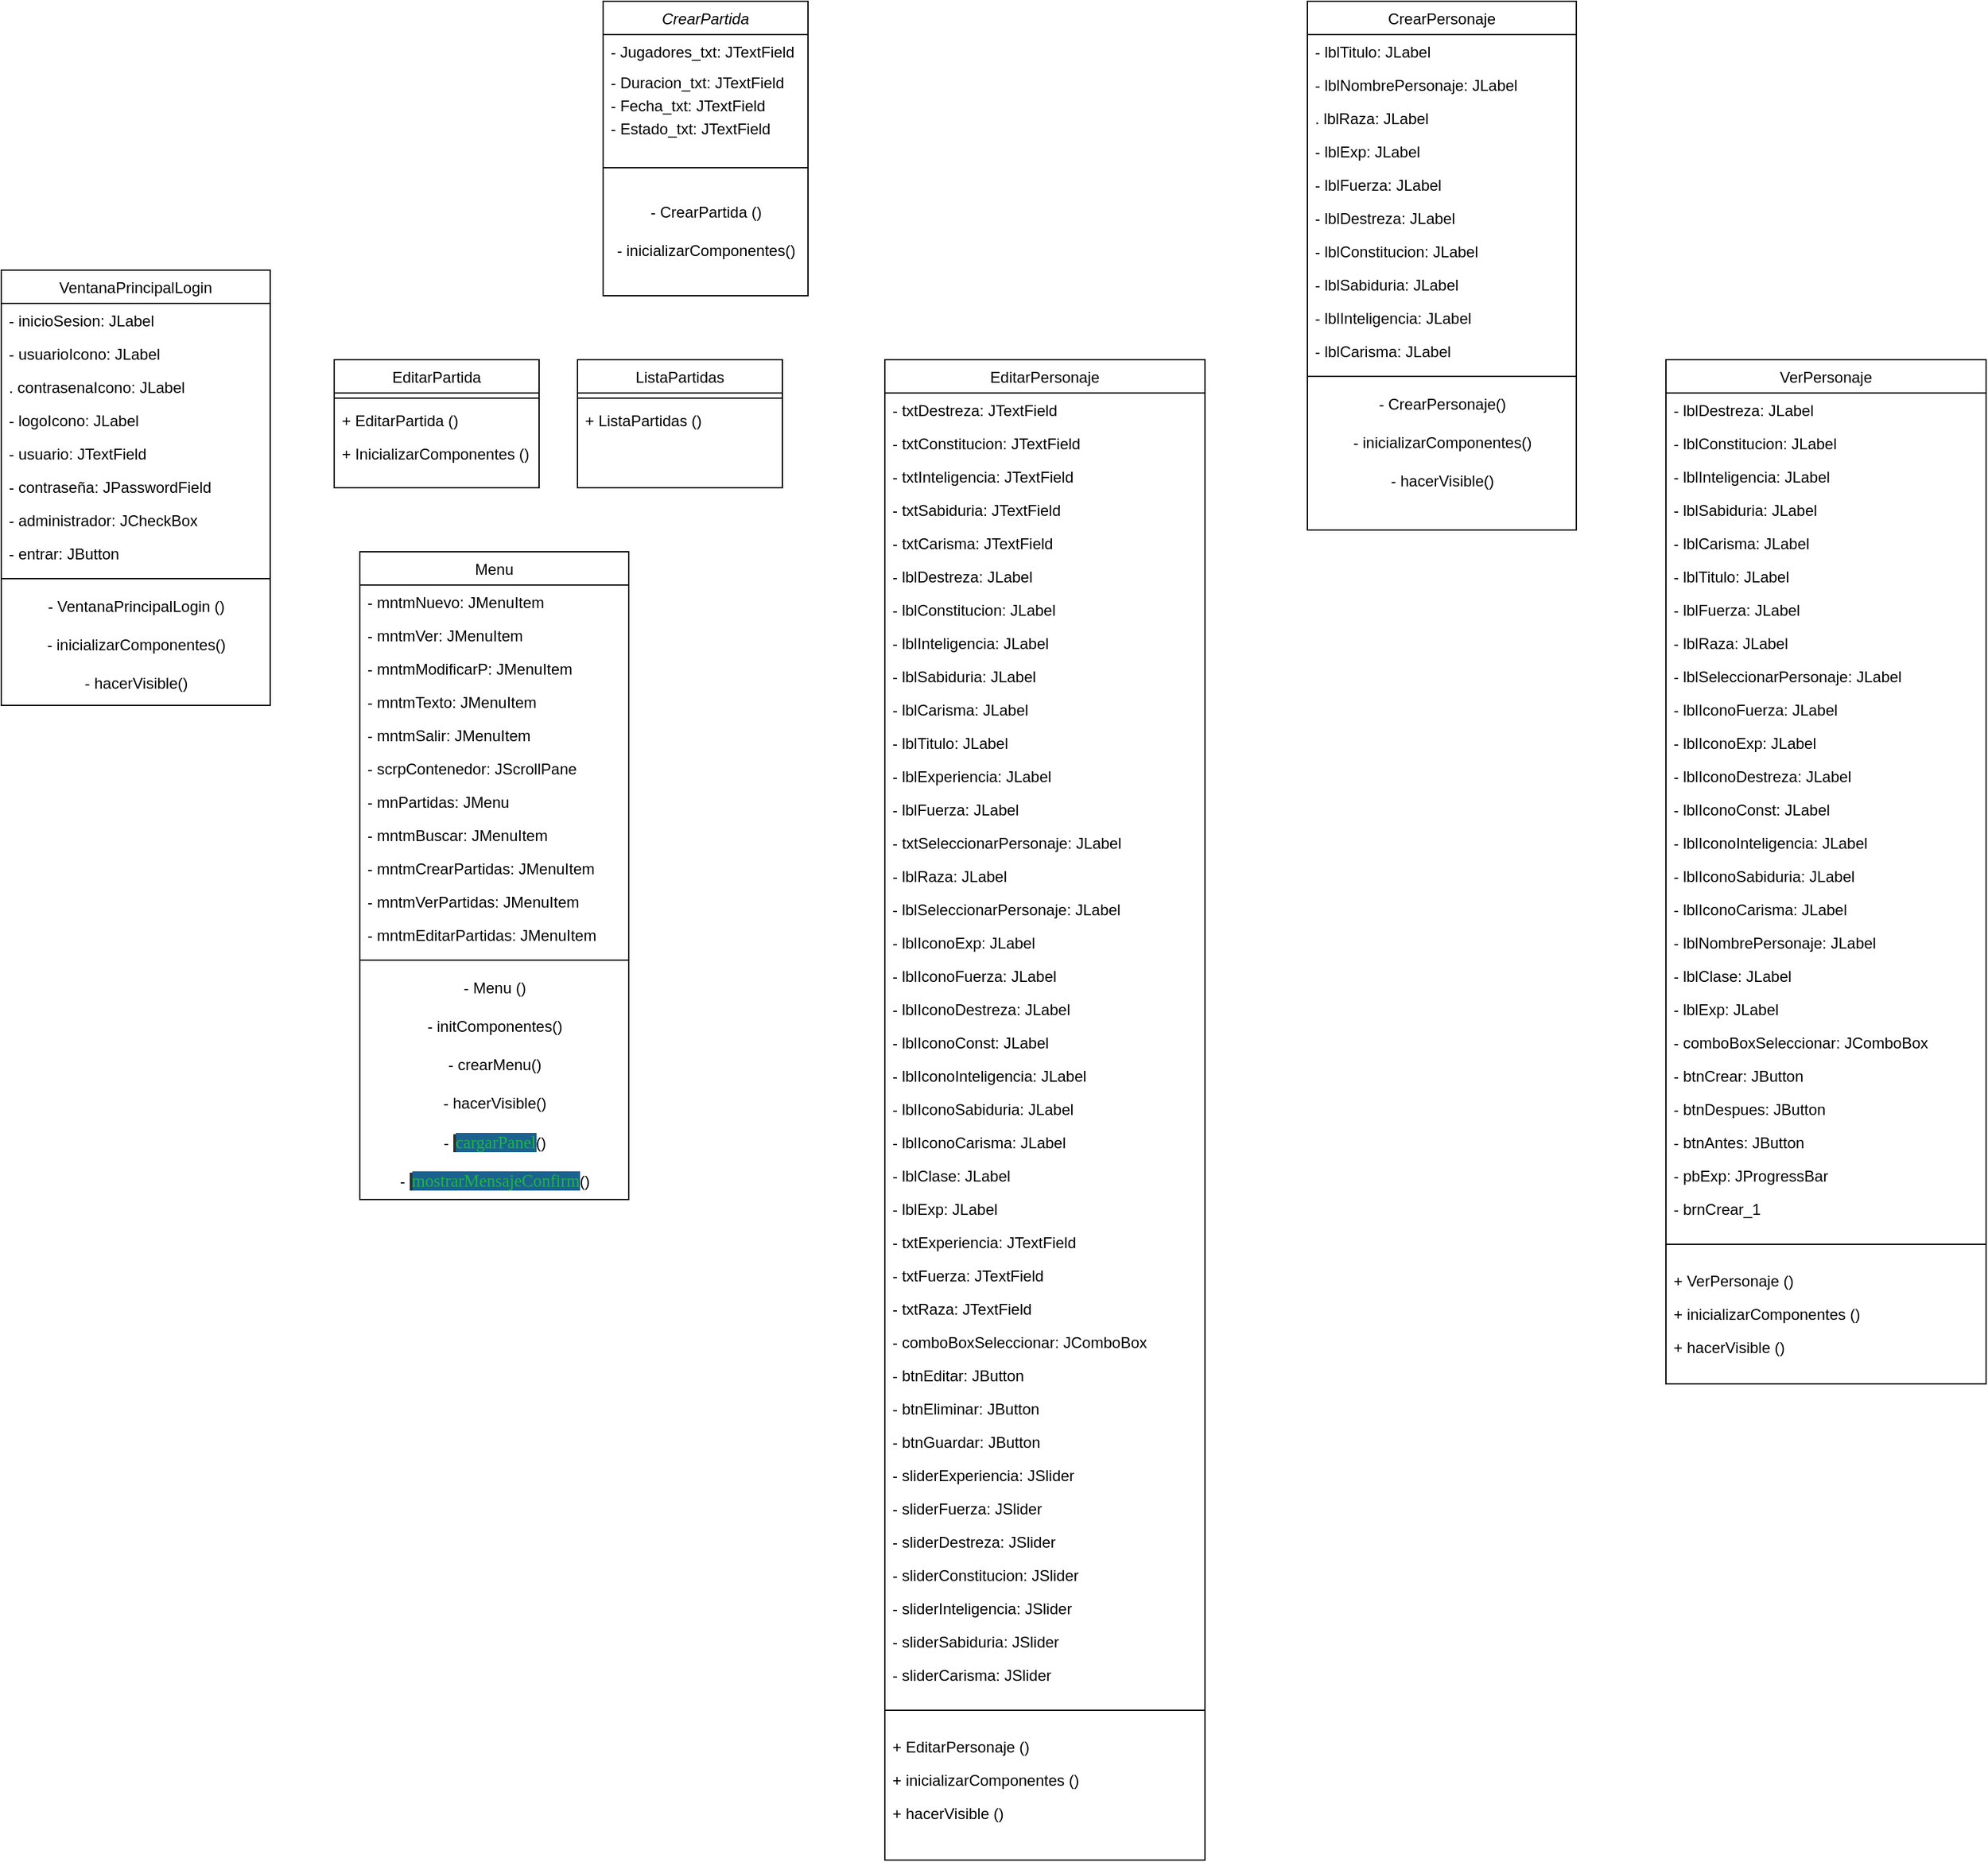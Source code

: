 <mxfile version="24.2.5" type="device">
  <diagram id="C5RBs43oDa-KdzZeNtuy" name="Page-1">
    <mxGraphModel dx="2895" dy="970" grid="1" gridSize="10" guides="1" tooltips="1" connect="1" arrows="1" fold="1" page="1" pageScale="1" pageWidth="827" pageHeight="1169" math="0" shadow="0">
      <root>
        <mxCell id="WIyWlLk6GJQsqaUBKTNV-0" />
        <mxCell id="WIyWlLk6GJQsqaUBKTNV-1" parent="WIyWlLk6GJQsqaUBKTNV-0" />
        <mxCell id="zkfFHV4jXpPFQw0GAbJ--0" value="CrearPartida" style="swimlane;fontStyle=2;align=center;verticalAlign=top;childLayout=stackLayout;horizontal=1;startSize=26;horizontalStack=0;resizeParent=1;resizeLast=0;collapsible=1;marginBottom=0;rounded=0;shadow=0;strokeWidth=1;" parent="WIyWlLk6GJQsqaUBKTNV-1" vertex="1">
          <mxGeometry x="-320" y="10" width="160" height="230" as="geometry">
            <mxRectangle x="220" y="120" width="160" height="26" as="alternateBounds" />
          </mxGeometry>
        </mxCell>
        <mxCell id="zkfFHV4jXpPFQw0GAbJ--1" value="- Jugadores_txt: JTextField" style="text;align=left;verticalAlign=top;spacingLeft=4;spacingRight=4;overflow=hidden;rotatable=0;points=[[0,0.5],[1,0.5]];portConstraint=eastwest;" parent="zkfFHV4jXpPFQw0GAbJ--0" vertex="1">
          <mxGeometry y="26" width="160" height="24" as="geometry" />
        </mxCell>
        <mxCell id="zkfFHV4jXpPFQw0GAbJ--2" value="- Duracion_txt: JTextField" style="text;align=left;verticalAlign=top;spacingLeft=4;spacingRight=4;overflow=hidden;rotatable=0;points=[[0,0.5],[1,0.5]];portConstraint=eastwest;rounded=0;shadow=0;html=0;" parent="zkfFHV4jXpPFQw0GAbJ--0" vertex="1">
          <mxGeometry y="50" width="160" height="18" as="geometry" />
        </mxCell>
        <mxCell id="zkfFHV4jXpPFQw0GAbJ--3" value="- Fecha_txt: JTextField" style="text;align=left;verticalAlign=top;spacingLeft=4;spacingRight=4;overflow=hidden;rotatable=0;points=[[0,0.5],[1,0.5]];portConstraint=eastwest;rounded=0;shadow=0;html=0;" parent="zkfFHV4jXpPFQw0GAbJ--0" vertex="1">
          <mxGeometry y="68" width="160" height="22" as="geometry" />
        </mxCell>
        <mxCell id="4OErCiXKssnZaYERKkrr-0" value="- Estado_txt:&amp;nbsp;&lt;span style=&quot;text-wrap: nowrap;&quot;&gt;JTextField&lt;/span&gt;" style="text;strokeColor=none;fillColor=none;align=left;verticalAlign=middle;spacingLeft=4;spacingRight=4;overflow=hidden;points=[[0,0.5],[1,0.5]];portConstraint=eastwest;rotatable=0;whiteSpace=wrap;html=1;" parent="zkfFHV4jXpPFQw0GAbJ--0" vertex="1">
          <mxGeometry y="90" width="160" height="20" as="geometry" />
        </mxCell>
        <mxCell id="zkfFHV4jXpPFQw0GAbJ--4" value="" style="line;html=1;strokeWidth=1;align=left;verticalAlign=middle;spacingTop=-1;spacingLeft=3;spacingRight=3;rotatable=0;labelPosition=right;points=[];portConstraint=eastwest;" parent="zkfFHV4jXpPFQw0GAbJ--0" vertex="1">
          <mxGeometry y="110" width="160" height="40" as="geometry" />
        </mxCell>
        <mxCell id="lo5A3nMN90TbR3El_trX-1" value="- CrearPartida ()" style="text;html=1;align=center;verticalAlign=middle;resizable=0;points=[];autosize=1;strokeColor=none;fillColor=none;" vertex="1" parent="zkfFHV4jXpPFQw0GAbJ--0">
          <mxGeometry y="150" width="160" height="30" as="geometry" />
        </mxCell>
        <mxCell id="lo5A3nMN90TbR3El_trX-0" value="- inicializarComponentes()" style="text;html=1;align=center;verticalAlign=middle;resizable=0;points=[];autosize=1;strokeColor=none;fillColor=none;" vertex="1" parent="zkfFHV4jXpPFQw0GAbJ--0">
          <mxGeometry y="180" width="160" height="30" as="geometry" />
        </mxCell>
        <mxCell id="zkfFHV4jXpPFQw0GAbJ--6" value="EditarPersonaje" style="swimlane;fontStyle=0;align=center;verticalAlign=top;childLayout=stackLayout;horizontal=1;startSize=26;horizontalStack=0;resizeParent=1;resizeLast=0;collapsible=1;marginBottom=0;rounded=0;shadow=0;strokeWidth=1;" parent="WIyWlLk6GJQsqaUBKTNV-1" vertex="1">
          <mxGeometry x="-100" y="290" width="250" height="1172" as="geometry">
            <mxRectangle x="130" y="380" width="160" height="26" as="alternateBounds" />
          </mxGeometry>
        </mxCell>
        <mxCell id="lo5A3nMN90TbR3El_trX-36" value="- txtDestreza: JTextField" style="text;align=left;verticalAlign=top;spacingLeft=4;spacingRight=4;overflow=hidden;rotatable=0;points=[[0,0.5],[1,0.5]];portConstraint=eastwest;" vertex="1" parent="zkfFHV4jXpPFQw0GAbJ--6">
          <mxGeometry y="26" width="250" height="26" as="geometry" />
        </mxCell>
        <mxCell id="lo5A3nMN90TbR3El_trX-37" value="- txtConstitucion: JTextField" style="text;align=left;verticalAlign=top;spacingLeft=4;spacingRight=4;overflow=hidden;rotatable=0;points=[[0,0.5],[1,0.5]];portConstraint=eastwest;" vertex="1" parent="zkfFHV4jXpPFQw0GAbJ--6">
          <mxGeometry y="52" width="250" height="26" as="geometry" />
        </mxCell>
        <mxCell id="lo5A3nMN90TbR3El_trX-38" value="- txtInteligencia: JTextField" style="text;align=left;verticalAlign=top;spacingLeft=4;spacingRight=4;overflow=hidden;rotatable=0;points=[[0,0.5],[1,0.5]];portConstraint=eastwest;" vertex="1" parent="zkfFHV4jXpPFQw0GAbJ--6">
          <mxGeometry y="78" width="250" height="26" as="geometry" />
        </mxCell>
        <mxCell id="lo5A3nMN90TbR3El_trX-39" value="- txtSabiduria: JTextField" style="text;align=left;verticalAlign=top;spacingLeft=4;spacingRight=4;overflow=hidden;rotatable=0;points=[[0,0.5],[1,0.5]];portConstraint=eastwest;" vertex="1" parent="zkfFHV4jXpPFQw0GAbJ--6">
          <mxGeometry y="104" width="250" height="26" as="geometry" />
        </mxCell>
        <mxCell id="lo5A3nMN90TbR3El_trX-40" value="- txtCarisma: JTextField" style="text;align=left;verticalAlign=top;spacingLeft=4;spacingRight=4;overflow=hidden;rotatable=0;points=[[0,0.5],[1,0.5]];portConstraint=eastwest;" vertex="1" parent="zkfFHV4jXpPFQw0GAbJ--6">
          <mxGeometry y="130" width="250" height="26" as="geometry" />
        </mxCell>
        <mxCell id="lo5A3nMN90TbR3El_trX-16" value="- lblDestreza: JLabel" style="text;align=left;verticalAlign=top;spacingLeft=4;spacingRight=4;overflow=hidden;rotatable=0;points=[[0,0.5],[1,0.5]];portConstraint=eastwest;rounded=0;shadow=0;html=0;" vertex="1" parent="zkfFHV4jXpPFQw0GAbJ--6">
          <mxGeometry y="156" width="250" height="26" as="geometry" />
        </mxCell>
        <mxCell id="lo5A3nMN90TbR3El_trX-17" value="- lblConstitucion: JLabel" style="text;align=left;verticalAlign=top;spacingLeft=4;spacingRight=4;overflow=hidden;rotatable=0;points=[[0,0.5],[1,0.5]];portConstraint=eastwest;rounded=0;shadow=0;html=0;" vertex="1" parent="zkfFHV4jXpPFQw0GAbJ--6">
          <mxGeometry y="182" width="250" height="26" as="geometry" />
        </mxCell>
        <mxCell id="lo5A3nMN90TbR3El_trX-18" value="- lblInteligencia: JLabel" style="text;align=left;verticalAlign=top;spacingLeft=4;spacingRight=4;overflow=hidden;rotatable=0;points=[[0,0.5],[1,0.5]];portConstraint=eastwest;rounded=0;shadow=0;html=0;" vertex="1" parent="zkfFHV4jXpPFQw0GAbJ--6">
          <mxGeometry y="208" width="250" height="26" as="geometry" />
        </mxCell>
        <mxCell id="lo5A3nMN90TbR3El_trX-19" value="- lblSabiduria: JLabel" style="text;align=left;verticalAlign=top;spacingLeft=4;spacingRight=4;overflow=hidden;rotatable=0;points=[[0,0.5],[1,0.5]];portConstraint=eastwest;rounded=0;shadow=0;html=0;" vertex="1" parent="zkfFHV4jXpPFQw0GAbJ--6">
          <mxGeometry y="234" width="250" height="26" as="geometry" />
        </mxCell>
        <mxCell id="lo5A3nMN90TbR3El_trX-20" value="- lblCarisma: JLabel" style="text;align=left;verticalAlign=top;spacingLeft=4;spacingRight=4;overflow=hidden;rotatable=0;points=[[0,0.5],[1,0.5]];portConstraint=eastwest;rounded=0;shadow=0;html=0;" vertex="1" parent="zkfFHV4jXpPFQw0GAbJ--6">
          <mxGeometry y="260" width="250" height="26" as="geometry" />
        </mxCell>
        <mxCell id="lo5A3nMN90TbR3El_trX-21" value="- lblTitulo: JLabel" style="text;align=left;verticalAlign=top;spacingLeft=4;spacingRight=4;overflow=hidden;rotatable=0;points=[[0,0.5],[1,0.5]];portConstraint=eastwest;" vertex="1" parent="zkfFHV4jXpPFQw0GAbJ--6">
          <mxGeometry y="286" width="250" height="26" as="geometry" />
        </mxCell>
        <mxCell id="lo5A3nMN90TbR3El_trX-41" value="- lblExperiencia: JLabel" style="text;align=left;verticalAlign=top;spacingLeft=4;spacingRight=4;overflow=hidden;rotatable=0;points=[[0,0.5],[1,0.5]];portConstraint=eastwest;" vertex="1" parent="zkfFHV4jXpPFQw0GAbJ--6">
          <mxGeometry y="312" width="250" height="26" as="geometry" />
        </mxCell>
        <mxCell id="lo5A3nMN90TbR3El_trX-22" value="- lblFuerza: JLabel" style="text;align=left;verticalAlign=top;spacingLeft=4;spacingRight=4;overflow=hidden;rotatable=0;points=[[0,0.5],[1,0.5]];portConstraint=eastwest;rounded=0;shadow=0;html=0;" vertex="1" parent="zkfFHV4jXpPFQw0GAbJ--6">
          <mxGeometry y="338" width="250" height="26" as="geometry" />
        </mxCell>
        <mxCell id="lo5A3nMN90TbR3El_trX-42" value="- txtSeleccionarPersonaje: JLabel" style="text;align=left;verticalAlign=top;spacingLeft=4;spacingRight=4;overflow=hidden;rotatable=0;points=[[0,0.5],[1,0.5]];portConstraint=eastwest;" vertex="1" parent="zkfFHV4jXpPFQw0GAbJ--6">
          <mxGeometry y="364" width="250" height="26" as="geometry" />
        </mxCell>
        <mxCell id="lo5A3nMN90TbR3El_trX-23" value="- lblRaza: JLabel" style="text;align=left;verticalAlign=top;spacingLeft=4;spacingRight=4;overflow=hidden;rotatable=0;points=[[0,0.5],[1,0.5]];portConstraint=eastwest;rounded=0;shadow=0;html=0;" vertex="1" parent="zkfFHV4jXpPFQw0GAbJ--6">
          <mxGeometry y="390" width="250" height="26" as="geometry" />
        </mxCell>
        <mxCell id="lo5A3nMN90TbR3El_trX-43" value="- lblSeleccionarPersonaje: JLabel" style="text;align=left;verticalAlign=top;spacingLeft=4;spacingRight=4;overflow=hidden;rotatable=0;points=[[0,0.5],[1,0.5]];portConstraint=eastwest;rounded=0;shadow=0;html=0;" vertex="1" parent="zkfFHV4jXpPFQw0GAbJ--6">
          <mxGeometry y="416" width="250" height="26" as="geometry" />
        </mxCell>
        <mxCell id="lo5A3nMN90TbR3El_trX-44" value="- lblIconoExp: JLabel" style="text;align=left;verticalAlign=top;spacingLeft=4;spacingRight=4;overflow=hidden;rotatable=0;points=[[0,0.5],[1,0.5]];portConstraint=eastwest;rounded=0;shadow=0;html=0;" vertex="1" parent="zkfFHV4jXpPFQw0GAbJ--6">
          <mxGeometry y="442" width="250" height="26" as="geometry" />
        </mxCell>
        <mxCell id="lo5A3nMN90TbR3El_trX-45" value="- lblIconoFuerza: JLabel" style="text;align=left;verticalAlign=top;spacingLeft=4;spacingRight=4;overflow=hidden;rotatable=0;points=[[0,0.5],[1,0.5]];portConstraint=eastwest;rounded=0;shadow=0;html=0;" vertex="1" parent="zkfFHV4jXpPFQw0GAbJ--6">
          <mxGeometry y="468" width="250" height="26" as="geometry" />
        </mxCell>
        <mxCell id="lo5A3nMN90TbR3El_trX-46" value="- lblIconoDestreza: JLabel" style="text;align=left;verticalAlign=top;spacingLeft=4;spacingRight=4;overflow=hidden;rotatable=0;points=[[0,0.5],[1,0.5]];portConstraint=eastwest;rounded=0;shadow=0;html=0;" vertex="1" parent="zkfFHV4jXpPFQw0GAbJ--6">
          <mxGeometry y="494" width="250" height="26" as="geometry" />
        </mxCell>
        <mxCell id="lo5A3nMN90TbR3El_trX-47" value="- lblIconoConst: JLabel" style="text;align=left;verticalAlign=top;spacingLeft=4;spacingRight=4;overflow=hidden;rotatable=0;points=[[0,0.5],[1,0.5]];portConstraint=eastwest;rounded=0;shadow=0;html=0;" vertex="1" parent="zkfFHV4jXpPFQw0GAbJ--6">
          <mxGeometry y="520" width="250" height="26" as="geometry" />
        </mxCell>
        <mxCell id="lo5A3nMN90TbR3El_trX-48" value="- lblIconoInteligencia: JLabel" style="text;align=left;verticalAlign=top;spacingLeft=4;spacingRight=4;overflow=hidden;rotatable=0;points=[[0,0.5],[1,0.5]];portConstraint=eastwest;rounded=0;shadow=0;html=0;" vertex="1" parent="zkfFHV4jXpPFQw0GAbJ--6">
          <mxGeometry y="546" width="250" height="26" as="geometry" />
        </mxCell>
        <mxCell id="lo5A3nMN90TbR3El_trX-74" value="- lblIconoSabiduria: JLabel" style="text;align=left;verticalAlign=top;spacingLeft=4;spacingRight=4;overflow=hidden;rotatable=0;points=[[0,0.5],[1,0.5]];portConstraint=eastwest;rounded=0;shadow=0;html=0;" vertex="1" parent="zkfFHV4jXpPFQw0GAbJ--6">
          <mxGeometry y="572" width="250" height="26" as="geometry" />
        </mxCell>
        <mxCell id="lo5A3nMN90TbR3El_trX-75" value="- lblIconoCarisma: JLabel" style="text;align=left;verticalAlign=top;spacingLeft=4;spacingRight=4;overflow=hidden;rotatable=0;points=[[0,0.5],[1,0.5]];portConstraint=eastwest;rounded=0;shadow=0;html=0;" vertex="1" parent="zkfFHV4jXpPFQw0GAbJ--6">
          <mxGeometry y="598" width="250" height="26" as="geometry" />
        </mxCell>
        <mxCell id="lo5A3nMN90TbR3El_trX-76" value="- lblClase: JLabel" style="text;align=left;verticalAlign=top;spacingLeft=4;spacingRight=4;overflow=hidden;rotatable=0;points=[[0,0.5],[1,0.5]];portConstraint=eastwest;rounded=0;shadow=0;html=0;" vertex="1" parent="zkfFHV4jXpPFQw0GAbJ--6">
          <mxGeometry y="624" width="250" height="26" as="geometry" />
        </mxCell>
        <mxCell id="lo5A3nMN90TbR3El_trX-77" value="- lblExp: JLabel" style="text;align=left;verticalAlign=top;spacingLeft=4;spacingRight=4;overflow=hidden;rotatable=0;points=[[0,0.5],[1,0.5]];portConstraint=eastwest;rounded=0;shadow=0;html=0;" vertex="1" parent="zkfFHV4jXpPFQw0GAbJ--6">
          <mxGeometry y="650" width="250" height="26" as="geometry" />
        </mxCell>
        <mxCell id="lo5A3nMN90TbR3El_trX-78" value="- txtExperiencia: JTextField" style="text;align=left;verticalAlign=top;spacingLeft=4;spacingRight=4;overflow=hidden;rotatable=0;points=[[0,0.5],[1,0.5]];portConstraint=eastwest;" vertex="1" parent="zkfFHV4jXpPFQw0GAbJ--6">
          <mxGeometry y="676" width="250" height="26" as="geometry" />
        </mxCell>
        <mxCell id="lo5A3nMN90TbR3El_trX-79" value="- txtFuerza: JTextField" style="text;align=left;verticalAlign=top;spacingLeft=4;spacingRight=4;overflow=hidden;rotatable=0;points=[[0,0.5],[1,0.5]];portConstraint=eastwest;" vertex="1" parent="zkfFHV4jXpPFQw0GAbJ--6">
          <mxGeometry y="702" width="250" height="26" as="geometry" />
        </mxCell>
        <mxCell id="lo5A3nMN90TbR3El_trX-80" value="- txtRaza: JTextField" style="text;align=left;verticalAlign=top;spacingLeft=4;spacingRight=4;overflow=hidden;rotatable=0;points=[[0,0.5],[1,0.5]];portConstraint=eastwest;" vertex="1" parent="zkfFHV4jXpPFQw0GAbJ--6">
          <mxGeometry y="728" width="250" height="26" as="geometry" />
        </mxCell>
        <mxCell id="lo5A3nMN90TbR3El_trX-81" value="- comboBoxSeleccionar: JComboBox" style="text;align=left;verticalAlign=top;spacingLeft=4;spacingRight=4;overflow=hidden;rotatable=0;points=[[0,0.5],[1,0.5]];portConstraint=eastwest;" vertex="1" parent="zkfFHV4jXpPFQw0GAbJ--6">
          <mxGeometry y="754" width="250" height="26" as="geometry" />
        </mxCell>
        <mxCell id="lo5A3nMN90TbR3El_trX-82" value="- btnEditar: JButton" style="text;align=left;verticalAlign=top;spacingLeft=4;spacingRight=4;overflow=hidden;rotatable=0;points=[[0,0.5],[1,0.5]];portConstraint=eastwest;" vertex="1" parent="zkfFHV4jXpPFQw0GAbJ--6">
          <mxGeometry y="780" width="250" height="26" as="geometry" />
        </mxCell>
        <mxCell id="lo5A3nMN90TbR3El_trX-83" value="- btnEliminar: JButton" style="text;align=left;verticalAlign=top;spacingLeft=4;spacingRight=4;overflow=hidden;rotatable=0;points=[[0,0.5],[1,0.5]];portConstraint=eastwest;" vertex="1" parent="zkfFHV4jXpPFQw0GAbJ--6">
          <mxGeometry y="806" width="250" height="26" as="geometry" />
        </mxCell>
        <mxCell id="lo5A3nMN90TbR3El_trX-84" value="- btnGuardar: JButton" style="text;align=left;verticalAlign=top;spacingLeft=4;spacingRight=4;overflow=hidden;rotatable=0;points=[[0,0.5],[1,0.5]];portConstraint=eastwest;" vertex="1" parent="zkfFHV4jXpPFQw0GAbJ--6">
          <mxGeometry y="832" width="250" height="26" as="geometry" />
        </mxCell>
        <mxCell id="lo5A3nMN90TbR3El_trX-85" value="- sliderExperiencia: JSlider" style="text;align=left;verticalAlign=top;spacingLeft=4;spacingRight=4;overflow=hidden;rotatable=0;points=[[0,0.5],[1,0.5]];portConstraint=eastwest;" vertex="1" parent="zkfFHV4jXpPFQw0GAbJ--6">
          <mxGeometry y="858" width="250" height="26" as="geometry" />
        </mxCell>
        <mxCell id="lo5A3nMN90TbR3El_trX-86" value="- sliderFuerza: JSlider" style="text;align=left;verticalAlign=top;spacingLeft=4;spacingRight=4;overflow=hidden;rotatable=0;points=[[0,0.5],[1,0.5]];portConstraint=eastwest;" vertex="1" parent="zkfFHV4jXpPFQw0GAbJ--6">
          <mxGeometry y="884" width="250" height="26" as="geometry" />
        </mxCell>
        <mxCell id="lo5A3nMN90TbR3El_trX-87" value="- sliderDestreza: JSlider" style="text;align=left;verticalAlign=top;spacingLeft=4;spacingRight=4;overflow=hidden;rotatable=0;points=[[0,0.5],[1,0.5]];portConstraint=eastwest;" vertex="1" parent="zkfFHV4jXpPFQw0GAbJ--6">
          <mxGeometry y="910" width="250" height="26" as="geometry" />
        </mxCell>
        <mxCell id="lo5A3nMN90TbR3El_trX-88" value="- sliderConstitucion: JSlider" style="text;align=left;verticalAlign=top;spacingLeft=4;spacingRight=4;overflow=hidden;rotatable=0;points=[[0,0.5],[1,0.5]];portConstraint=eastwest;" vertex="1" parent="zkfFHV4jXpPFQw0GAbJ--6">
          <mxGeometry y="936" width="250" height="26" as="geometry" />
        </mxCell>
        <mxCell id="lo5A3nMN90TbR3El_trX-89" value="- sliderInteligencia: JSlider" style="text;align=left;verticalAlign=top;spacingLeft=4;spacingRight=4;overflow=hidden;rotatable=0;points=[[0,0.5],[1,0.5]];portConstraint=eastwest;" vertex="1" parent="zkfFHV4jXpPFQw0GAbJ--6">
          <mxGeometry y="962" width="250" height="26" as="geometry" />
        </mxCell>
        <mxCell id="lo5A3nMN90TbR3El_trX-90" value="- sliderSabiduria: JSlider" style="text;align=left;verticalAlign=top;spacingLeft=4;spacingRight=4;overflow=hidden;rotatable=0;points=[[0,0.5],[1,0.5]];portConstraint=eastwest;" vertex="1" parent="zkfFHV4jXpPFQw0GAbJ--6">
          <mxGeometry y="988" width="250" height="26" as="geometry" />
        </mxCell>
        <mxCell id="lo5A3nMN90TbR3El_trX-91" value="- sliderCarisma: JSlider" style="text;align=left;verticalAlign=top;spacingLeft=4;spacingRight=4;overflow=hidden;rotatable=0;points=[[0,0.5],[1,0.5]];portConstraint=eastwest;" vertex="1" parent="zkfFHV4jXpPFQw0GAbJ--6">
          <mxGeometry y="1014" width="250" height="26" as="geometry" />
        </mxCell>
        <mxCell id="zkfFHV4jXpPFQw0GAbJ--9" value="" style="line;html=1;strokeWidth=1;align=left;verticalAlign=middle;spacingTop=-1;spacingLeft=3;spacingRight=3;rotatable=0;labelPosition=right;points=[];portConstraint=eastwest;" parent="zkfFHV4jXpPFQw0GAbJ--6" vertex="1">
          <mxGeometry y="1040" width="250" height="30" as="geometry" />
        </mxCell>
        <mxCell id="zkfFHV4jXpPFQw0GAbJ--11" value="+ EditarPersonaje ()" style="text;align=left;verticalAlign=top;spacingLeft=4;spacingRight=4;overflow=hidden;rotatable=0;points=[[0,0.5],[1,0.5]];portConstraint=eastwest;" parent="zkfFHV4jXpPFQw0GAbJ--6" vertex="1">
          <mxGeometry y="1070" width="250" height="26" as="geometry" />
        </mxCell>
        <mxCell id="lo5A3nMN90TbR3El_trX-92" value="+ inicializarComponentes ()" style="text;align=left;verticalAlign=top;spacingLeft=4;spacingRight=4;overflow=hidden;rotatable=0;points=[[0,0.5],[1,0.5]];portConstraint=eastwest;" vertex="1" parent="zkfFHV4jXpPFQw0GAbJ--6">
          <mxGeometry y="1096" width="250" height="26" as="geometry" />
        </mxCell>
        <mxCell id="lo5A3nMN90TbR3El_trX-93" value="+ hacerVisible ()" style="text;align=left;verticalAlign=top;spacingLeft=4;spacingRight=4;overflow=hidden;rotatable=0;points=[[0,0.5],[1,0.5]];portConstraint=eastwest;" vertex="1" parent="zkfFHV4jXpPFQw0GAbJ--6">
          <mxGeometry y="1122" width="250" height="26" as="geometry" />
        </mxCell>
        <mxCell id="zkfFHV4jXpPFQw0GAbJ--17" value="CrearPersonaje" style="swimlane;fontStyle=0;align=center;verticalAlign=top;childLayout=stackLayout;horizontal=1;startSize=26;horizontalStack=0;resizeParent=1;resizeLast=0;collapsible=1;marginBottom=0;rounded=0;shadow=0;strokeWidth=1;" parent="WIyWlLk6GJQsqaUBKTNV-1" vertex="1">
          <mxGeometry x="230" y="10" width="210" height="413" as="geometry">
            <mxRectangle x="550" y="140" width="160" height="26" as="alternateBounds" />
          </mxGeometry>
        </mxCell>
        <mxCell id="zkfFHV4jXpPFQw0GAbJ--18" value="- lblTitulo: JLabel" style="text;align=left;verticalAlign=top;spacingLeft=4;spacingRight=4;overflow=hidden;rotatable=0;points=[[0,0.5],[1,0.5]];portConstraint=eastwest;" parent="zkfFHV4jXpPFQw0GAbJ--17" vertex="1">
          <mxGeometry y="26" width="210" height="26" as="geometry" />
        </mxCell>
        <mxCell id="zkfFHV4jXpPFQw0GAbJ--19" value="- lblNombrePersonaje: JLabel" style="text;align=left;verticalAlign=top;spacingLeft=4;spacingRight=4;overflow=hidden;rotatable=0;points=[[0,0.5],[1,0.5]];portConstraint=eastwest;rounded=0;shadow=0;html=0;" parent="zkfFHV4jXpPFQw0GAbJ--17" vertex="1">
          <mxGeometry y="52" width="210" height="26" as="geometry" />
        </mxCell>
        <mxCell id="zkfFHV4jXpPFQw0GAbJ--20" value=". lblRaza: JLabel" style="text;align=left;verticalAlign=top;spacingLeft=4;spacingRight=4;overflow=hidden;rotatable=0;points=[[0,0.5],[1,0.5]];portConstraint=eastwest;rounded=0;shadow=0;html=0;" parent="zkfFHV4jXpPFQw0GAbJ--17" vertex="1">
          <mxGeometry y="78" width="210" height="26" as="geometry" />
        </mxCell>
        <mxCell id="zkfFHV4jXpPFQw0GAbJ--21" value="- lblExp: JLabel" style="text;align=left;verticalAlign=top;spacingLeft=4;spacingRight=4;overflow=hidden;rotatable=0;points=[[0,0.5],[1,0.5]];portConstraint=eastwest;rounded=0;shadow=0;html=0;" parent="zkfFHV4jXpPFQw0GAbJ--17" vertex="1">
          <mxGeometry y="104" width="210" height="26" as="geometry" />
        </mxCell>
        <mxCell id="lo5A3nMN90TbR3El_trX-2" value="- lblFuerza: JLabel" style="text;align=left;verticalAlign=top;spacingLeft=4;spacingRight=4;overflow=hidden;rotatable=0;points=[[0,0.5],[1,0.5]];portConstraint=eastwest;rounded=0;shadow=0;html=0;" vertex="1" parent="zkfFHV4jXpPFQw0GAbJ--17">
          <mxGeometry y="130" width="210" height="26" as="geometry" />
        </mxCell>
        <mxCell id="lo5A3nMN90TbR3El_trX-3" value="- lblDestreza: JLabel" style="text;align=left;verticalAlign=top;spacingLeft=4;spacingRight=4;overflow=hidden;rotatable=0;points=[[0,0.5],[1,0.5]];portConstraint=eastwest;rounded=0;shadow=0;html=0;" vertex="1" parent="zkfFHV4jXpPFQw0GAbJ--17">
          <mxGeometry y="156" width="210" height="26" as="geometry" />
        </mxCell>
        <mxCell id="lo5A3nMN90TbR3El_trX-4" value="- lblConstitucion: JLabel" style="text;align=left;verticalAlign=top;spacingLeft=4;spacingRight=4;overflow=hidden;rotatable=0;points=[[0,0.5],[1,0.5]];portConstraint=eastwest;rounded=0;shadow=0;html=0;" vertex="1" parent="zkfFHV4jXpPFQw0GAbJ--17">
          <mxGeometry y="182" width="210" height="26" as="geometry" />
        </mxCell>
        <mxCell id="lo5A3nMN90TbR3El_trX-6" value="- lblSabiduria: JLabel" style="text;align=left;verticalAlign=top;spacingLeft=4;spacingRight=4;overflow=hidden;rotatable=0;points=[[0,0.5],[1,0.5]];portConstraint=eastwest;rounded=0;shadow=0;html=0;" vertex="1" parent="zkfFHV4jXpPFQw0GAbJ--17">
          <mxGeometry y="208" width="210" height="26" as="geometry" />
        </mxCell>
        <mxCell id="lo5A3nMN90TbR3El_trX-7" value="- lblInteligencia: JLabel" style="text;align=left;verticalAlign=top;spacingLeft=4;spacingRight=4;overflow=hidden;rotatable=0;points=[[0,0.5],[1,0.5]];portConstraint=eastwest;rounded=0;shadow=0;html=0;" vertex="1" parent="zkfFHV4jXpPFQw0GAbJ--17">
          <mxGeometry y="234" width="210" height="26" as="geometry" />
        </mxCell>
        <mxCell id="lo5A3nMN90TbR3El_trX-5" value="- lblCarisma: JLabel" style="text;align=left;verticalAlign=top;spacingLeft=4;spacingRight=4;overflow=hidden;rotatable=0;points=[[0,0.5],[1,0.5]];portConstraint=eastwest;rounded=0;shadow=0;html=0;" vertex="1" parent="zkfFHV4jXpPFQw0GAbJ--17">
          <mxGeometry y="260" width="210" height="26" as="geometry" />
        </mxCell>
        <mxCell id="zkfFHV4jXpPFQw0GAbJ--23" value="" style="line;html=1;strokeWidth=1;align=left;verticalAlign=middle;spacingTop=-1;spacingLeft=3;spacingRight=3;rotatable=0;labelPosition=right;points=[];portConstraint=eastwest;" parent="zkfFHV4jXpPFQw0GAbJ--17" vertex="1">
          <mxGeometry y="286" width="210" height="14" as="geometry" />
        </mxCell>
        <mxCell id="lo5A3nMN90TbR3El_trX-8" value="- CrearPersonaje()" style="text;html=1;align=center;verticalAlign=middle;resizable=0;points=[];autosize=1;strokeColor=none;fillColor=none;" vertex="1" parent="zkfFHV4jXpPFQw0GAbJ--17">
          <mxGeometry y="300" width="210" height="30" as="geometry" />
        </mxCell>
        <mxCell id="lo5A3nMN90TbR3El_trX-9" value="- inicializarComponentes()" style="text;html=1;align=center;verticalAlign=middle;resizable=0;points=[];autosize=1;strokeColor=none;fillColor=none;" vertex="1" parent="zkfFHV4jXpPFQw0GAbJ--17">
          <mxGeometry y="330" width="210" height="30" as="geometry" />
        </mxCell>
        <mxCell id="lo5A3nMN90TbR3El_trX-10" value="- hacerVisible()" style="text;html=1;align=center;verticalAlign=middle;resizable=0;points=[];autosize=1;strokeColor=none;fillColor=none;" vertex="1" parent="zkfFHV4jXpPFQw0GAbJ--17">
          <mxGeometry y="360" width="210" height="30" as="geometry" />
        </mxCell>
        <mxCell id="4OErCiXKssnZaYERKkrr-2" value="EditarPartida" style="swimlane;fontStyle=0;align=center;verticalAlign=top;childLayout=stackLayout;horizontal=1;startSize=26;horizontalStack=0;resizeParent=1;resizeLast=0;collapsible=1;marginBottom=0;rounded=0;shadow=0;strokeWidth=1;" parent="WIyWlLk6GJQsqaUBKTNV-1" vertex="1">
          <mxGeometry x="-530" y="290" width="160" height="100" as="geometry">
            <mxRectangle x="550" y="140" width="160" height="26" as="alternateBounds" />
          </mxGeometry>
        </mxCell>
        <mxCell id="4OErCiXKssnZaYERKkrr-8" value="" style="line;html=1;strokeWidth=1;align=left;verticalAlign=middle;spacingTop=-1;spacingLeft=3;spacingRight=3;rotatable=0;labelPosition=right;points=[];portConstraint=eastwest;" parent="4OErCiXKssnZaYERKkrr-2" vertex="1">
          <mxGeometry y="26" width="160" height="8" as="geometry" />
        </mxCell>
        <mxCell id="4OErCiXKssnZaYERKkrr-9" value="+ EditarPartida ()" style="text;align=left;verticalAlign=top;spacingLeft=4;spacingRight=4;overflow=hidden;rotatable=0;points=[[0,0.5],[1,0.5]];portConstraint=eastwest;" parent="4OErCiXKssnZaYERKkrr-2" vertex="1">
          <mxGeometry y="34" width="160" height="26" as="geometry" />
        </mxCell>
        <mxCell id="4OErCiXKssnZaYERKkrr-10" value="+ InicializarComponentes ()" style="text;align=left;verticalAlign=top;spacingLeft=4;spacingRight=4;overflow=hidden;rotatable=0;points=[[0,0.5],[1,0.5]];portConstraint=eastwest;" parent="4OErCiXKssnZaYERKkrr-2" vertex="1">
          <mxGeometry y="60" width="160" height="26" as="geometry" />
        </mxCell>
        <mxCell id="lo5A3nMN90TbR3El_trX-12" value="ListaPartidas" style="swimlane;fontStyle=0;align=center;verticalAlign=top;childLayout=stackLayout;horizontal=1;startSize=26;horizontalStack=0;resizeParent=1;resizeLast=0;collapsible=1;marginBottom=0;rounded=0;shadow=0;strokeWidth=1;" vertex="1" parent="WIyWlLk6GJQsqaUBKTNV-1">
          <mxGeometry x="-340" y="290" width="160" height="100" as="geometry">
            <mxRectangle x="550" y="140" width="160" height="26" as="alternateBounds" />
          </mxGeometry>
        </mxCell>
        <mxCell id="lo5A3nMN90TbR3El_trX-13" value="" style="line;html=1;strokeWidth=1;align=left;verticalAlign=middle;spacingTop=-1;spacingLeft=3;spacingRight=3;rotatable=0;labelPosition=right;points=[];portConstraint=eastwest;" vertex="1" parent="lo5A3nMN90TbR3El_trX-12">
          <mxGeometry y="26" width="160" height="8" as="geometry" />
        </mxCell>
        <mxCell id="lo5A3nMN90TbR3El_trX-14" value="+ ListaPartidas ()" style="text;align=left;verticalAlign=top;spacingLeft=4;spacingRight=4;overflow=hidden;rotatable=0;points=[[0,0.5],[1,0.5]];portConstraint=eastwest;" vertex="1" parent="lo5A3nMN90TbR3El_trX-12">
          <mxGeometry y="34" width="160" height="26" as="geometry" />
        </mxCell>
        <mxCell id="lo5A3nMN90TbR3El_trX-94" value="VerPersonaje" style="swimlane;fontStyle=0;align=center;verticalAlign=top;childLayout=stackLayout;horizontal=1;startSize=26;horizontalStack=0;resizeParent=1;resizeLast=0;collapsible=1;marginBottom=0;rounded=0;shadow=0;strokeWidth=1;" vertex="1" parent="WIyWlLk6GJQsqaUBKTNV-1">
          <mxGeometry x="510" y="290" width="250" height="800" as="geometry">
            <mxRectangle x="130" y="380" width="160" height="26" as="alternateBounds" />
          </mxGeometry>
        </mxCell>
        <mxCell id="lo5A3nMN90TbR3El_trX-100" value="- lblDestreza: JLabel" style="text;align=left;verticalAlign=top;spacingLeft=4;spacingRight=4;overflow=hidden;rotatable=0;points=[[0,0.5],[1,0.5]];portConstraint=eastwest;rounded=0;shadow=0;html=0;" vertex="1" parent="lo5A3nMN90TbR3El_trX-94">
          <mxGeometry y="26" width="250" height="26" as="geometry" />
        </mxCell>
        <mxCell id="lo5A3nMN90TbR3El_trX-101" value="- lblConstitucion: JLabel" style="text;align=left;verticalAlign=top;spacingLeft=4;spacingRight=4;overflow=hidden;rotatable=0;points=[[0,0.5],[1,0.5]];portConstraint=eastwest;rounded=0;shadow=0;html=0;" vertex="1" parent="lo5A3nMN90TbR3El_trX-94">
          <mxGeometry y="52" width="250" height="26" as="geometry" />
        </mxCell>
        <mxCell id="lo5A3nMN90TbR3El_trX-102" value="- lblInteligencia: JLabel" style="text;align=left;verticalAlign=top;spacingLeft=4;spacingRight=4;overflow=hidden;rotatable=0;points=[[0,0.5],[1,0.5]];portConstraint=eastwest;rounded=0;shadow=0;html=0;" vertex="1" parent="lo5A3nMN90TbR3El_trX-94">
          <mxGeometry y="78" width="250" height="26" as="geometry" />
        </mxCell>
        <mxCell id="lo5A3nMN90TbR3El_trX-103" value="- lblSabiduria: JLabel" style="text;align=left;verticalAlign=top;spacingLeft=4;spacingRight=4;overflow=hidden;rotatable=0;points=[[0,0.5],[1,0.5]];portConstraint=eastwest;rounded=0;shadow=0;html=0;" vertex="1" parent="lo5A3nMN90TbR3El_trX-94">
          <mxGeometry y="104" width="250" height="26" as="geometry" />
        </mxCell>
        <mxCell id="lo5A3nMN90TbR3El_trX-104" value="- lblCarisma: JLabel" style="text;align=left;verticalAlign=top;spacingLeft=4;spacingRight=4;overflow=hidden;rotatable=0;points=[[0,0.5],[1,0.5]];portConstraint=eastwest;rounded=0;shadow=0;html=0;" vertex="1" parent="lo5A3nMN90TbR3El_trX-94">
          <mxGeometry y="130" width="250" height="26" as="geometry" />
        </mxCell>
        <mxCell id="lo5A3nMN90TbR3El_trX-105" value="- lblTitulo: JLabel" style="text;align=left;verticalAlign=top;spacingLeft=4;spacingRight=4;overflow=hidden;rotatable=0;points=[[0,0.5],[1,0.5]];portConstraint=eastwest;" vertex="1" parent="lo5A3nMN90TbR3El_trX-94">
          <mxGeometry y="156" width="250" height="26" as="geometry" />
        </mxCell>
        <mxCell id="lo5A3nMN90TbR3El_trX-107" value="- lblFuerza: JLabel" style="text;align=left;verticalAlign=top;spacingLeft=4;spacingRight=4;overflow=hidden;rotatable=0;points=[[0,0.5],[1,0.5]];portConstraint=eastwest;rounded=0;shadow=0;html=0;" vertex="1" parent="lo5A3nMN90TbR3El_trX-94">
          <mxGeometry y="182" width="250" height="26" as="geometry" />
        </mxCell>
        <mxCell id="lo5A3nMN90TbR3El_trX-109" value="- lblRaza: JLabel" style="text;align=left;verticalAlign=top;spacingLeft=4;spacingRight=4;overflow=hidden;rotatable=0;points=[[0,0.5],[1,0.5]];portConstraint=eastwest;rounded=0;shadow=0;html=0;" vertex="1" parent="lo5A3nMN90TbR3El_trX-94">
          <mxGeometry y="208" width="250" height="26" as="geometry" />
        </mxCell>
        <mxCell id="lo5A3nMN90TbR3El_trX-110" value="- lblSeleccionarPersonaje: JLabel" style="text;align=left;verticalAlign=top;spacingLeft=4;spacingRight=4;overflow=hidden;rotatable=0;points=[[0,0.5],[1,0.5]];portConstraint=eastwest;rounded=0;shadow=0;html=0;" vertex="1" parent="lo5A3nMN90TbR3El_trX-94">
          <mxGeometry y="234" width="250" height="26" as="geometry" />
        </mxCell>
        <mxCell id="lo5A3nMN90TbR3El_trX-112" value="- lblIconoFuerza: JLabel" style="text;align=left;verticalAlign=top;spacingLeft=4;spacingRight=4;overflow=hidden;rotatable=0;points=[[0,0.5],[1,0.5]];portConstraint=eastwest;rounded=0;shadow=0;html=0;" vertex="1" parent="lo5A3nMN90TbR3El_trX-94">
          <mxGeometry y="260" width="250" height="26" as="geometry" />
        </mxCell>
        <mxCell id="lo5A3nMN90TbR3El_trX-111" value="- lblIconoExp: JLabel" style="text;align=left;verticalAlign=top;spacingLeft=4;spacingRight=4;overflow=hidden;rotatable=0;points=[[0,0.5],[1,0.5]];portConstraint=eastwest;rounded=0;shadow=0;html=0;" vertex="1" parent="lo5A3nMN90TbR3El_trX-94">
          <mxGeometry y="286" width="250" height="26" as="geometry" />
        </mxCell>
        <mxCell id="lo5A3nMN90TbR3El_trX-113" value="- lblIconoDestreza: JLabel" style="text;align=left;verticalAlign=top;spacingLeft=4;spacingRight=4;overflow=hidden;rotatable=0;points=[[0,0.5],[1,0.5]];portConstraint=eastwest;rounded=0;shadow=0;html=0;" vertex="1" parent="lo5A3nMN90TbR3El_trX-94">
          <mxGeometry y="312" width="250" height="26" as="geometry" />
        </mxCell>
        <mxCell id="lo5A3nMN90TbR3El_trX-114" value="- lblIconoConst: JLabel" style="text;align=left;verticalAlign=top;spacingLeft=4;spacingRight=4;overflow=hidden;rotatable=0;points=[[0,0.5],[1,0.5]];portConstraint=eastwest;rounded=0;shadow=0;html=0;" vertex="1" parent="lo5A3nMN90TbR3El_trX-94">
          <mxGeometry y="338" width="250" height="26" as="geometry" />
        </mxCell>
        <mxCell id="lo5A3nMN90TbR3El_trX-115" value="- lblIconoInteligencia: JLabel" style="text;align=left;verticalAlign=top;spacingLeft=4;spacingRight=4;overflow=hidden;rotatable=0;points=[[0,0.5],[1,0.5]];portConstraint=eastwest;rounded=0;shadow=0;html=0;" vertex="1" parent="lo5A3nMN90TbR3El_trX-94">
          <mxGeometry y="364" width="250" height="26" as="geometry" />
        </mxCell>
        <mxCell id="lo5A3nMN90TbR3El_trX-116" value="- lblIconoSabiduria: JLabel" style="text;align=left;verticalAlign=top;spacingLeft=4;spacingRight=4;overflow=hidden;rotatable=0;points=[[0,0.5],[1,0.5]];portConstraint=eastwest;rounded=0;shadow=0;html=0;" vertex="1" parent="lo5A3nMN90TbR3El_trX-94">
          <mxGeometry y="390" width="250" height="26" as="geometry" />
        </mxCell>
        <mxCell id="lo5A3nMN90TbR3El_trX-117" value="- lblIconoCarisma: JLabel" style="text;align=left;verticalAlign=top;spacingLeft=4;spacingRight=4;overflow=hidden;rotatable=0;points=[[0,0.5],[1,0.5]];portConstraint=eastwest;rounded=0;shadow=0;html=0;" vertex="1" parent="lo5A3nMN90TbR3El_trX-94">
          <mxGeometry y="416" width="250" height="26" as="geometry" />
        </mxCell>
        <mxCell id="lo5A3nMN90TbR3El_trX-138" value="- lblNombrePersonaje: JLabel" style="text;align=left;verticalAlign=top;spacingLeft=4;spacingRight=4;overflow=hidden;rotatable=0;points=[[0,0.5],[1,0.5]];portConstraint=eastwest;rounded=0;shadow=0;html=0;" vertex="1" parent="lo5A3nMN90TbR3El_trX-94">
          <mxGeometry y="442" width="250" height="26" as="geometry" />
        </mxCell>
        <mxCell id="lo5A3nMN90TbR3El_trX-118" value="- lblClase: JLabel" style="text;align=left;verticalAlign=top;spacingLeft=4;spacingRight=4;overflow=hidden;rotatable=0;points=[[0,0.5],[1,0.5]];portConstraint=eastwest;rounded=0;shadow=0;html=0;" vertex="1" parent="lo5A3nMN90TbR3El_trX-94">
          <mxGeometry y="468" width="250" height="26" as="geometry" />
        </mxCell>
        <mxCell id="lo5A3nMN90TbR3El_trX-119" value="- lblExp: JLabel" style="text;align=left;verticalAlign=top;spacingLeft=4;spacingRight=4;overflow=hidden;rotatable=0;points=[[0,0.5],[1,0.5]];portConstraint=eastwest;rounded=0;shadow=0;html=0;" vertex="1" parent="lo5A3nMN90TbR3El_trX-94">
          <mxGeometry y="494" width="250" height="26" as="geometry" />
        </mxCell>
        <mxCell id="lo5A3nMN90TbR3El_trX-123" value="- comboBoxSeleccionar: JComboBox" style="text;align=left;verticalAlign=top;spacingLeft=4;spacingRight=4;overflow=hidden;rotatable=0;points=[[0,0.5],[1,0.5]];portConstraint=eastwest;" vertex="1" parent="lo5A3nMN90TbR3El_trX-94">
          <mxGeometry y="520" width="250" height="26" as="geometry" />
        </mxCell>
        <mxCell id="lo5A3nMN90TbR3El_trX-124" value="- btnCrear: JButton" style="text;align=left;verticalAlign=top;spacingLeft=4;spacingRight=4;overflow=hidden;rotatable=0;points=[[0,0.5],[1,0.5]];portConstraint=eastwest;" vertex="1" parent="lo5A3nMN90TbR3El_trX-94">
          <mxGeometry y="546" width="250" height="26" as="geometry" />
        </mxCell>
        <mxCell id="lo5A3nMN90TbR3El_trX-125" value="- btnDespues: JButton" style="text;align=left;verticalAlign=top;spacingLeft=4;spacingRight=4;overflow=hidden;rotatable=0;points=[[0,0.5],[1,0.5]];portConstraint=eastwest;" vertex="1" parent="lo5A3nMN90TbR3El_trX-94">
          <mxGeometry y="572" width="250" height="26" as="geometry" />
        </mxCell>
        <mxCell id="lo5A3nMN90TbR3El_trX-126" value="- btnAntes: JButton" style="text;align=left;verticalAlign=top;spacingLeft=4;spacingRight=4;overflow=hidden;rotatable=0;points=[[0,0.5],[1,0.5]];portConstraint=eastwest;" vertex="1" parent="lo5A3nMN90TbR3El_trX-94">
          <mxGeometry y="598" width="250" height="26" as="geometry" />
        </mxCell>
        <mxCell id="lo5A3nMN90TbR3El_trX-139" value="- pbExp: JProgressBar" style="text;align=left;verticalAlign=top;spacingLeft=4;spacingRight=4;overflow=hidden;rotatable=0;points=[[0,0.5],[1,0.5]];portConstraint=eastwest;" vertex="1" parent="lo5A3nMN90TbR3El_trX-94">
          <mxGeometry y="624" width="250" height="26" as="geometry" />
        </mxCell>
        <mxCell id="lo5A3nMN90TbR3El_trX-169" value="- brnCrear_1" style="text;align=left;verticalAlign=top;spacingLeft=4;spacingRight=4;overflow=hidden;rotatable=0;points=[[0,0.5],[1,0.5]];portConstraint=eastwest;" vertex="1" parent="lo5A3nMN90TbR3El_trX-94">
          <mxGeometry y="650" width="250" height="26" as="geometry" />
        </mxCell>
        <mxCell id="lo5A3nMN90TbR3El_trX-134" value="" style="line;html=1;strokeWidth=1;align=left;verticalAlign=middle;spacingTop=-1;spacingLeft=3;spacingRight=3;rotatable=0;labelPosition=right;points=[];portConstraint=eastwest;" vertex="1" parent="lo5A3nMN90TbR3El_trX-94">
          <mxGeometry y="676" width="250" height="30" as="geometry" />
        </mxCell>
        <mxCell id="lo5A3nMN90TbR3El_trX-135" value="+ VerPersonaje ()" style="text;align=left;verticalAlign=top;spacingLeft=4;spacingRight=4;overflow=hidden;rotatable=0;points=[[0,0.5],[1,0.5]];portConstraint=eastwest;" vertex="1" parent="lo5A3nMN90TbR3El_trX-94">
          <mxGeometry y="706" width="250" height="26" as="geometry" />
        </mxCell>
        <mxCell id="lo5A3nMN90TbR3El_trX-136" value="+ inicializarComponentes ()" style="text;align=left;verticalAlign=top;spacingLeft=4;spacingRight=4;overflow=hidden;rotatable=0;points=[[0,0.5],[1,0.5]];portConstraint=eastwest;" vertex="1" parent="lo5A3nMN90TbR3El_trX-94">
          <mxGeometry y="732" width="250" height="26" as="geometry" />
        </mxCell>
        <mxCell id="lo5A3nMN90TbR3El_trX-137" value="+ hacerVisible ()" style="text;align=left;verticalAlign=top;spacingLeft=4;spacingRight=4;overflow=hidden;rotatable=0;points=[[0,0.5],[1,0.5]];portConstraint=eastwest;" vertex="1" parent="lo5A3nMN90TbR3El_trX-94">
          <mxGeometry y="758" width="250" height="26" as="geometry" />
        </mxCell>
        <mxCell id="lo5A3nMN90TbR3El_trX-170" value="VentanaPrincipalLogin" style="swimlane;fontStyle=0;align=center;verticalAlign=top;childLayout=stackLayout;horizontal=1;startSize=26;horizontalStack=0;resizeParent=1;resizeLast=0;collapsible=1;marginBottom=0;rounded=0;shadow=0;strokeWidth=1;" vertex="1" parent="WIyWlLk6GJQsqaUBKTNV-1">
          <mxGeometry x="-790" y="220" width="210" height="340" as="geometry">
            <mxRectangle x="550" y="140" width="160" height="26" as="alternateBounds" />
          </mxGeometry>
        </mxCell>
        <mxCell id="lo5A3nMN90TbR3El_trX-171" value="- inicioSesion: JLabel" style="text;align=left;verticalAlign=top;spacingLeft=4;spacingRight=4;overflow=hidden;rotatable=0;points=[[0,0.5],[1,0.5]];portConstraint=eastwest;" vertex="1" parent="lo5A3nMN90TbR3El_trX-170">
          <mxGeometry y="26" width="210" height="26" as="geometry" />
        </mxCell>
        <mxCell id="lo5A3nMN90TbR3El_trX-172" value="- usuarioIcono: JLabel" style="text;align=left;verticalAlign=top;spacingLeft=4;spacingRight=4;overflow=hidden;rotatable=0;points=[[0,0.5],[1,0.5]];portConstraint=eastwest;rounded=0;shadow=0;html=0;" vertex="1" parent="lo5A3nMN90TbR3El_trX-170">
          <mxGeometry y="52" width="210" height="26" as="geometry" />
        </mxCell>
        <mxCell id="lo5A3nMN90TbR3El_trX-173" value=". contrasenaIcono: JLabel" style="text;align=left;verticalAlign=top;spacingLeft=4;spacingRight=4;overflow=hidden;rotatable=0;points=[[0,0.5],[1,0.5]];portConstraint=eastwest;rounded=0;shadow=0;html=0;" vertex="1" parent="lo5A3nMN90TbR3El_trX-170">
          <mxGeometry y="78" width="210" height="26" as="geometry" />
        </mxCell>
        <mxCell id="lo5A3nMN90TbR3El_trX-174" value="- logoIcono: JLabel" style="text;align=left;verticalAlign=top;spacingLeft=4;spacingRight=4;overflow=hidden;rotatable=0;points=[[0,0.5],[1,0.5]];portConstraint=eastwest;rounded=0;shadow=0;html=0;" vertex="1" parent="lo5A3nMN90TbR3El_trX-170">
          <mxGeometry y="104" width="210" height="26" as="geometry" />
        </mxCell>
        <mxCell id="lo5A3nMN90TbR3El_trX-175" value="- usuario: JTextField" style="text;align=left;verticalAlign=top;spacingLeft=4;spacingRight=4;overflow=hidden;rotatable=0;points=[[0,0.5],[1,0.5]];portConstraint=eastwest;rounded=0;shadow=0;html=0;" vertex="1" parent="lo5A3nMN90TbR3El_trX-170">
          <mxGeometry y="130" width="210" height="26" as="geometry" />
        </mxCell>
        <mxCell id="lo5A3nMN90TbR3El_trX-176" value="- contraseña: JPasswordField" style="text;align=left;verticalAlign=top;spacingLeft=4;spacingRight=4;overflow=hidden;rotatable=0;points=[[0,0.5],[1,0.5]];portConstraint=eastwest;rounded=0;shadow=0;html=0;" vertex="1" parent="lo5A3nMN90TbR3El_trX-170">
          <mxGeometry y="156" width="210" height="26" as="geometry" />
        </mxCell>
        <mxCell id="lo5A3nMN90TbR3El_trX-177" value="- administrador: JCheckBox" style="text;align=left;verticalAlign=top;spacingLeft=4;spacingRight=4;overflow=hidden;rotatable=0;points=[[0,0.5],[1,0.5]];portConstraint=eastwest;rounded=0;shadow=0;html=0;" vertex="1" parent="lo5A3nMN90TbR3El_trX-170">
          <mxGeometry y="182" width="210" height="26" as="geometry" />
        </mxCell>
        <mxCell id="lo5A3nMN90TbR3El_trX-178" value="- entrar: JButton" style="text;align=left;verticalAlign=top;spacingLeft=4;spacingRight=4;overflow=hidden;rotatable=0;points=[[0,0.5],[1,0.5]];portConstraint=eastwest;rounded=0;shadow=0;html=0;" vertex="1" parent="lo5A3nMN90TbR3El_trX-170">
          <mxGeometry y="208" width="210" height="26" as="geometry" />
        </mxCell>
        <mxCell id="lo5A3nMN90TbR3El_trX-181" value="" style="line;html=1;strokeWidth=1;align=left;verticalAlign=middle;spacingTop=-1;spacingLeft=3;spacingRight=3;rotatable=0;labelPosition=right;points=[];portConstraint=eastwest;" vertex="1" parent="lo5A3nMN90TbR3El_trX-170">
          <mxGeometry y="234" width="210" height="14" as="geometry" />
        </mxCell>
        <mxCell id="lo5A3nMN90TbR3El_trX-182" value="- VentanaPrincipalLogin ()" style="text;html=1;align=center;verticalAlign=middle;resizable=0;points=[];autosize=1;strokeColor=none;fillColor=none;" vertex="1" parent="lo5A3nMN90TbR3El_trX-170">
          <mxGeometry y="248" width="210" height="30" as="geometry" />
        </mxCell>
        <mxCell id="lo5A3nMN90TbR3El_trX-183" value="- inicializarComponentes()" style="text;html=1;align=center;verticalAlign=middle;resizable=0;points=[];autosize=1;strokeColor=none;fillColor=none;" vertex="1" parent="lo5A3nMN90TbR3El_trX-170">
          <mxGeometry y="278" width="210" height="30" as="geometry" />
        </mxCell>
        <mxCell id="lo5A3nMN90TbR3El_trX-184" value="- hacerVisible()" style="text;html=1;align=center;verticalAlign=middle;resizable=0;points=[];autosize=1;strokeColor=none;fillColor=none;" vertex="1" parent="lo5A3nMN90TbR3El_trX-170">
          <mxGeometry y="308" width="210" height="30" as="geometry" />
        </mxCell>
        <mxCell id="lo5A3nMN90TbR3El_trX-185" value="Menu" style="swimlane;fontStyle=0;align=center;verticalAlign=top;childLayout=stackLayout;horizontal=1;startSize=26;horizontalStack=0;resizeParent=1;resizeLast=0;collapsible=1;marginBottom=0;rounded=0;shadow=0;strokeWidth=1;" vertex="1" parent="WIyWlLk6GJQsqaUBKTNV-1">
          <mxGeometry x="-510" y="440" width="210" height="506" as="geometry">
            <mxRectangle x="550" y="140" width="160" height="26" as="alternateBounds" />
          </mxGeometry>
        </mxCell>
        <mxCell id="lo5A3nMN90TbR3El_trX-188" value="- mntmNuevo: JMenuItem" style="text;align=left;verticalAlign=top;spacingLeft=4;spacingRight=4;overflow=hidden;rotatable=0;points=[[0,0.5],[1,0.5]];portConstraint=eastwest;rounded=0;shadow=0;html=0;" vertex="1" parent="lo5A3nMN90TbR3El_trX-185">
          <mxGeometry y="26" width="210" height="26" as="geometry" />
        </mxCell>
        <mxCell id="lo5A3nMN90TbR3El_trX-198" value="- mntmVer: JMenuItem" style="text;align=left;verticalAlign=top;spacingLeft=4;spacingRight=4;overflow=hidden;rotatable=0;points=[[0,0.5],[1,0.5]];portConstraint=eastwest;rounded=0;shadow=0;html=0;" vertex="1" parent="lo5A3nMN90TbR3El_trX-185">
          <mxGeometry y="52" width="210" height="26" as="geometry" />
        </mxCell>
        <mxCell id="lo5A3nMN90TbR3El_trX-200" value="- mntmModificarP: JMenuItem" style="text;align=left;verticalAlign=top;spacingLeft=4;spacingRight=4;overflow=hidden;rotatable=0;points=[[0,0.5],[1,0.5]];portConstraint=eastwest;rounded=0;shadow=0;html=0;" vertex="1" parent="lo5A3nMN90TbR3El_trX-185">
          <mxGeometry y="78" width="210" height="26" as="geometry" />
        </mxCell>
        <mxCell id="lo5A3nMN90TbR3El_trX-201" value="- mntmTexto: JMenuItem" style="text;align=left;verticalAlign=top;spacingLeft=4;spacingRight=4;overflow=hidden;rotatable=0;points=[[0,0.5],[1,0.5]];portConstraint=eastwest;rounded=0;shadow=0;html=0;" vertex="1" parent="lo5A3nMN90TbR3El_trX-185">
          <mxGeometry y="104" width="210" height="26" as="geometry" />
        </mxCell>
        <mxCell id="lo5A3nMN90TbR3El_trX-199" value="- mntmSalir: JMenuItem" style="text;align=left;verticalAlign=top;spacingLeft=4;spacingRight=4;overflow=hidden;rotatable=0;points=[[0,0.5],[1,0.5]];portConstraint=eastwest;rounded=0;shadow=0;html=0;" vertex="1" parent="lo5A3nMN90TbR3El_trX-185">
          <mxGeometry y="130" width="210" height="26" as="geometry" />
        </mxCell>
        <mxCell id="lo5A3nMN90TbR3El_trX-202" value="- scrpContenedor: JScrollPane" style="text;align=left;verticalAlign=top;spacingLeft=4;spacingRight=4;overflow=hidden;rotatable=0;points=[[0,0.5],[1,0.5]];portConstraint=eastwest;rounded=0;shadow=0;html=0;" vertex="1" parent="lo5A3nMN90TbR3El_trX-185">
          <mxGeometry y="156" width="210" height="26" as="geometry" />
        </mxCell>
        <mxCell id="lo5A3nMN90TbR3El_trX-203" value="- mnPartidas: JMenu" style="text;align=left;verticalAlign=top;spacingLeft=4;spacingRight=4;overflow=hidden;rotatable=0;points=[[0,0.5],[1,0.5]];portConstraint=eastwest;rounded=0;shadow=0;html=0;" vertex="1" parent="lo5A3nMN90TbR3El_trX-185">
          <mxGeometry y="182" width="210" height="26" as="geometry" />
        </mxCell>
        <mxCell id="lo5A3nMN90TbR3El_trX-205" value="- mntmBuscar: JMenuItem" style="text;align=left;verticalAlign=top;spacingLeft=4;spacingRight=4;overflow=hidden;rotatable=0;points=[[0,0.5],[1,0.5]];portConstraint=eastwest;rounded=0;shadow=0;html=0;" vertex="1" parent="lo5A3nMN90TbR3El_trX-185">
          <mxGeometry y="208" width="210" height="26" as="geometry" />
        </mxCell>
        <mxCell id="lo5A3nMN90TbR3El_trX-208" value="- mntmCrearPartidas: JMenuItem" style="text;align=left;verticalAlign=top;spacingLeft=4;spacingRight=4;overflow=hidden;rotatable=0;points=[[0,0.5],[1,0.5]];portConstraint=eastwest;rounded=0;shadow=0;html=0;" vertex="1" parent="lo5A3nMN90TbR3El_trX-185">
          <mxGeometry y="234" width="210" height="26" as="geometry" />
        </mxCell>
        <mxCell id="lo5A3nMN90TbR3El_trX-207" value="- mntmVerPartidas: JMenuItem" style="text;align=left;verticalAlign=top;spacingLeft=4;spacingRight=4;overflow=hidden;rotatable=0;points=[[0,0.5],[1,0.5]];portConstraint=eastwest;rounded=0;shadow=0;html=0;" vertex="1" parent="lo5A3nMN90TbR3El_trX-185">
          <mxGeometry y="260" width="210" height="26" as="geometry" />
        </mxCell>
        <mxCell id="lo5A3nMN90TbR3El_trX-209" value="- mntmEditarPartidas: JMenuItem" style="text;align=left;verticalAlign=top;spacingLeft=4;spacingRight=4;overflow=hidden;rotatable=0;points=[[0,0.5],[1,0.5]];portConstraint=eastwest;rounded=0;shadow=0;html=0;" vertex="1" parent="lo5A3nMN90TbR3El_trX-185">
          <mxGeometry y="286" width="210" height="26" as="geometry" />
        </mxCell>
        <mxCell id="lo5A3nMN90TbR3El_trX-194" value="" style="line;html=1;strokeWidth=1;align=left;verticalAlign=middle;spacingTop=-1;spacingLeft=3;spacingRight=3;rotatable=0;labelPosition=right;points=[];portConstraint=eastwest;" vertex="1" parent="lo5A3nMN90TbR3El_trX-185">
          <mxGeometry y="312" width="210" height="14" as="geometry" />
        </mxCell>
        <mxCell id="lo5A3nMN90TbR3El_trX-195" value="- Menu ()" style="text;html=1;align=center;verticalAlign=middle;resizable=0;points=[];autosize=1;strokeColor=none;fillColor=none;" vertex="1" parent="lo5A3nMN90TbR3El_trX-185">
          <mxGeometry y="326" width="210" height="30" as="geometry" />
        </mxCell>
        <mxCell id="lo5A3nMN90TbR3El_trX-196" value="- initComponentes()" style="text;html=1;align=center;verticalAlign=middle;resizable=0;points=[];autosize=1;strokeColor=none;fillColor=none;" vertex="1" parent="lo5A3nMN90TbR3El_trX-185">
          <mxGeometry y="356" width="210" height="30" as="geometry" />
        </mxCell>
        <mxCell id="lo5A3nMN90TbR3El_trX-197" value="- crearMenu()" style="text;html=1;align=center;verticalAlign=middle;resizable=0;points=[];autosize=1;strokeColor=none;fillColor=none;" vertex="1" parent="lo5A3nMN90TbR3El_trX-185">
          <mxGeometry y="386" width="210" height="30" as="geometry" />
        </mxCell>
        <mxCell id="lo5A3nMN90TbR3El_trX-210" value="- hacerVisible()" style="text;html=1;align=center;verticalAlign=middle;resizable=0;points=[];autosize=1;strokeColor=none;fillColor=none;" vertex="1" parent="lo5A3nMN90TbR3El_trX-185">
          <mxGeometry y="416" width="210" height="30" as="geometry" />
        </mxCell>
        <mxCell id="lo5A3nMN90TbR3El_trX-212" value="-&amp;nbsp;&lt;span style=&quot;background-color:#2f2f2f;padding:0px 0px 0px 2px;&quot;&gt;&lt;span style=&quot;color: rgb(170, 170, 170); font-family: Consolas; font-size: 10pt; white-space-collapse: preserve;&quot;&gt;&lt;span style=&quot;color:#d9e8f7;&quot;&gt;&lt;/span&gt;&lt;span style=&quot;color:#1eb540;background-color:#1b6291;&quot;&gt;cargarPanel&lt;/span&gt;&lt;/span&gt;&lt;/span&gt;()" style="text;html=1;align=center;verticalAlign=middle;resizable=0;points=[];autosize=1;strokeColor=none;fillColor=none;" vertex="1" parent="lo5A3nMN90TbR3El_trX-185">
          <mxGeometry y="446" width="210" height="30" as="geometry" />
        </mxCell>
        <mxCell id="lo5A3nMN90TbR3El_trX-211" value="-&amp;nbsp;&lt;span style=&quot;background-color:#2f2f2f;padding:0px 0px 0px 2px;&quot;&gt;&lt;span style=&quot;color: rgb(170, 170, 170); font-family: Consolas; font-size: 10pt; white-space-collapse: preserve;&quot;&gt;&lt;span style=&quot;color:#d9e8f7;&quot;&gt;&lt;/span&gt;&lt;span style=&quot;color:#1eb540;background-color:#1b6291;&quot;&gt;mostrarMensajeConfirm&lt;/span&gt;&lt;/span&gt;&lt;/span&gt;()" style="text;html=1;align=center;verticalAlign=middle;resizable=0;points=[];autosize=1;strokeColor=none;fillColor=none;" vertex="1" parent="lo5A3nMN90TbR3El_trX-185">
          <mxGeometry y="476" width="210" height="30" as="geometry" />
        </mxCell>
      </root>
    </mxGraphModel>
  </diagram>
</mxfile>

